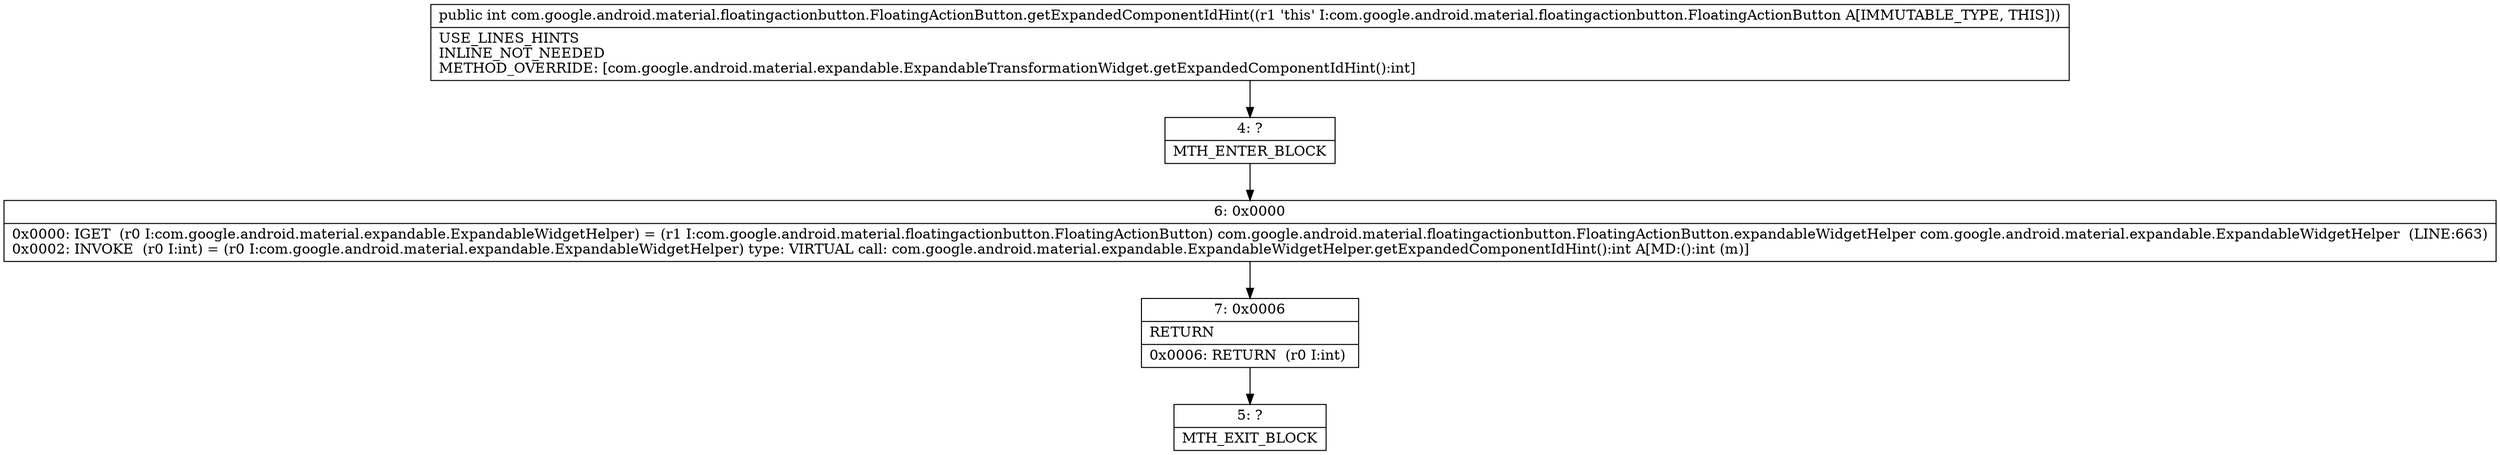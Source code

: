 digraph "CFG forcom.google.android.material.floatingactionbutton.FloatingActionButton.getExpandedComponentIdHint()I" {
Node_4 [shape=record,label="{4\:\ ?|MTH_ENTER_BLOCK\l}"];
Node_6 [shape=record,label="{6\:\ 0x0000|0x0000: IGET  (r0 I:com.google.android.material.expandable.ExpandableWidgetHelper) = (r1 I:com.google.android.material.floatingactionbutton.FloatingActionButton) com.google.android.material.floatingactionbutton.FloatingActionButton.expandableWidgetHelper com.google.android.material.expandable.ExpandableWidgetHelper  (LINE:663)\l0x0002: INVOKE  (r0 I:int) = (r0 I:com.google.android.material.expandable.ExpandableWidgetHelper) type: VIRTUAL call: com.google.android.material.expandable.ExpandableWidgetHelper.getExpandedComponentIdHint():int A[MD:():int (m)]\l}"];
Node_7 [shape=record,label="{7\:\ 0x0006|RETURN\l|0x0006: RETURN  (r0 I:int) \l}"];
Node_5 [shape=record,label="{5\:\ ?|MTH_EXIT_BLOCK\l}"];
MethodNode[shape=record,label="{public int com.google.android.material.floatingactionbutton.FloatingActionButton.getExpandedComponentIdHint((r1 'this' I:com.google.android.material.floatingactionbutton.FloatingActionButton A[IMMUTABLE_TYPE, THIS]))  | USE_LINES_HINTS\lINLINE_NOT_NEEDED\lMETHOD_OVERRIDE: [com.google.android.material.expandable.ExpandableTransformationWidget.getExpandedComponentIdHint():int]\l}"];
MethodNode -> Node_4;Node_4 -> Node_6;
Node_6 -> Node_7;
Node_7 -> Node_5;
}

